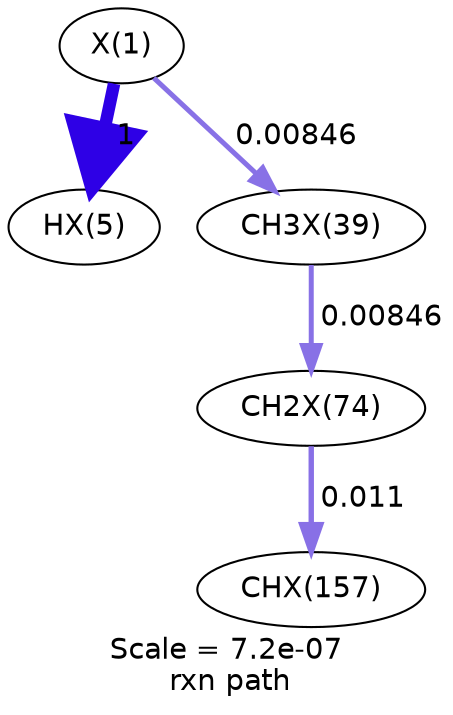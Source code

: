 digraph reaction_paths {
center=1;
s24 -> s25[fontname="Helvetica", style="setlinewidth(6)", arrowsize=3, color="0.7, 1.5, 0.9"
, label=" 1"];
s24 -> s28[fontname="Helvetica", style="setlinewidth(2.4)", arrowsize=1.2, color="0.7, 0.508, 0.9"
, label=" 0.00846"];
s38 -> s45[fontname="Helvetica", style="setlinewidth(2.59)", arrowsize=1.3, color="0.7, 0.511, 0.9"
, label=" 0.011"];
s28 -> s38[fontname="Helvetica", style="setlinewidth(2.4)", arrowsize=1.2, color="0.7, 0.508, 0.9"
, label=" 0.00846"];
s24 [ fontname="Helvetica", label="X(1)"];
s25 [ fontname="Helvetica", label="HX(5)"];
s28 [ fontname="Helvetica", label="CH3X(39)"];
s38 [ fontname="Helvetica", label="CH2X(74)"];
s45 [ fontname="Helvetica", label="CHX(157)"];
 label = "Scale = 7.2e-07\l rxn path";
 fontname = "Helvetica";
}
